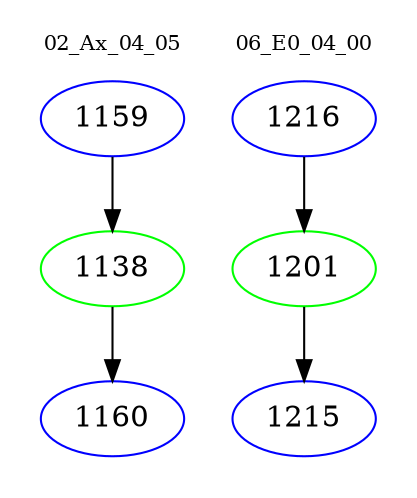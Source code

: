digraph{
subgraph cluster_0 {
color = white
label = "02_Ax_04_05";
fontsize=10;
T0_1159 [label="1159", color="blue"]
T0_1159 -> T0_1138 [color="black"]
T0_1138 [label="1138", color="green"]
T0_1138 -> T0_1160 [color="black"]
T0_1160 [label="1160", color="blue"]
}
subgraph cluster_1 {
color = white
label = "06_E0_04_00";
fontsize=10;
T1_1216 [label="1216", color="blue"]
T1_1216 -> T1_1201 [color="black"]
T1_1201 [label="1201", color="green"]
T1_1201 -> T1_1215 [color="black"]
T1_1215 [label="1215", color="blue"]
}
}

